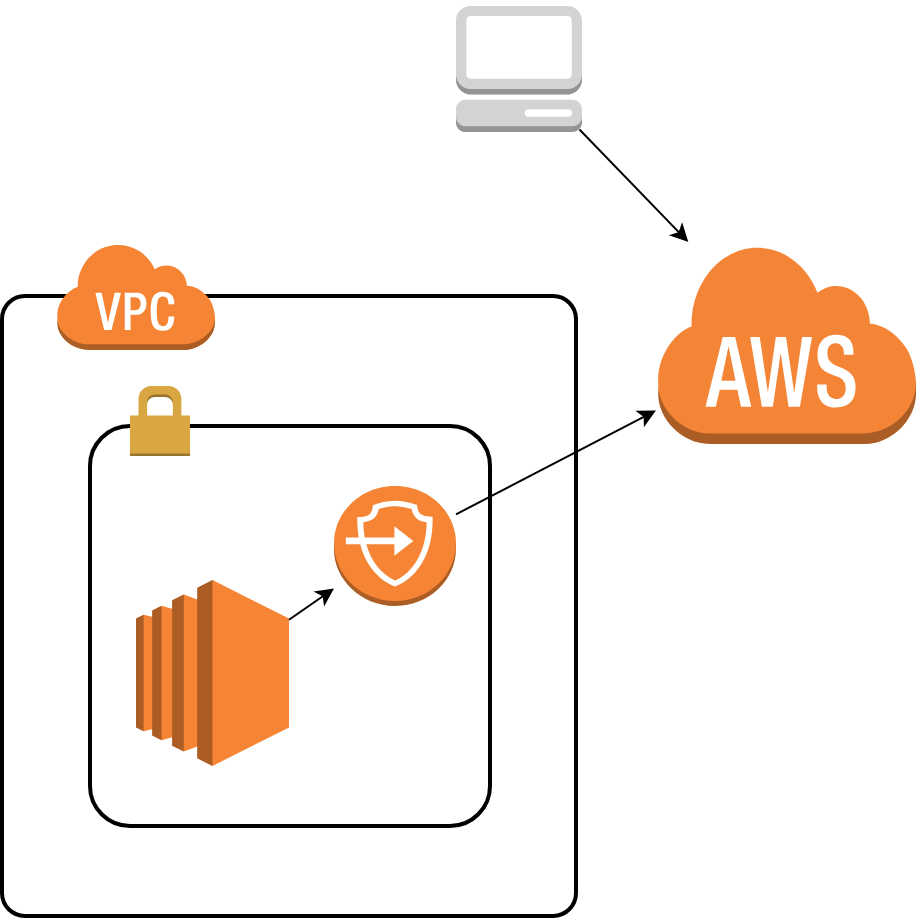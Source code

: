 <mxfile version="10.6.7" type="device"><diagram name="Page-1" id="75ae5057-2f1f-a65a-41a6-c58fb5237df7"><mxGraphModel dx="1158" dy="803" grid="1" gridSize="10" guides="1" tooltips="1" connect="1" arrows="1" fold="1" page="1" pageScale="1" pageWidth="1100" pageHeight="850" background="#ffffff" math="0" shadow="0"><root><mxCell id="0"/><mxCell id="1" parent="0"/><mxCell id="6d17579d09794128-4" value="" style="rounded=1;arcSize=4;dashed=0;strokeColor=#000000;fillColor=none;gradientColor=none;strokeWidth=2;shadow=0;comic=0;fontFamily=Verdana;fontSize=12;fontColor=#000000;html=1;" parent="1" vertex="1"><mxGeometry x="103" y="190" width="287" height="310" as="geometry"/></mxCell><mxCell id="6d17579d09794128-1" value="" style="dashed=0;html=1;shape=mxgraph.aws3.management_console;fillColor=#D2D3D3;gradientColor=none;rounded=1;shadow=0;comic=0;strokeColor=#E6E6E6;strokeWidth=6;fontFamily=Verdana;fontSize=12;fontColor=#000000;" parent="1" vertex="1"><mxGeometry x="330" y="45" width="63" height="63" as="geometry"/></mxCell><mxCell id="6d17579d09794128-5" value="" style="dashed=0;html=1;shape=mxgraph.aws3.cloud;fillColor=#F58536;gradientColor=none;dashed=0;rounded=1;shadow=0;comic=0;strokeColor=#E6E6E6;strokeWidth=6;fontFamily=Verdana;fontSize=12;fontColor=#000000;" parent="1" vertex="1"><mxGeometry x="430" y="163" width="130" height="101" as="geometry"/></mxCell><mxCell id="8xCoVzx9xXDjjTT7-kVg-1" value="" style="outlineConnect=0;dashed=0;verticalLabelPosition=bottom;verticalAlign=top;align=center;html=1;shape=mxgraph.aws3.virtual_private_cloud;fillColor=#F58534;gradientColor=none;" vertex="1" parent="1"><mxGeometry x="130" y="163" width="79.5" height="54" as="geometry"/></mxCell><mxCell id="8xCoVzx9xXDjjTT7-kVg-3" value="" style="rounded=1;arcSize=10;dashed=0;strokeColor=#000000;fillColor=none;gradientColor=none;strokeWidth=2;" vertex="1" parent="1"><mxGeometry x="147" y="255" width="200" height="200" as="geometry"/></mxCell><mxCell id="8xCoVzx9xXDjjTT7-kVg-4" value="" style="dashed=0;html=1;shape=mxgraph.aws3.permissions;fillColor=#D9A741;gradientColor=none;dashed=0;" vertex="1" parent="1"><mxGeometry x="167" y="235" width="30" height="35" as="geometry"/></mxCell><mxCell id="8xCoVzx9xXDjjTT7-kVg-5" value="" style="outlineConnect=0;dashed=0;verticalLabelPosition=bottom;verticalAlign=top;align=center;html=1;shape=mxgraph.aws3.ec2;fillColor=#F58534;gradientColor=none;" vertex="1" parent="1"><mxGeometry x="170" y="332" width="76.5" height="93" as="geometry"/></mxCell><mxCell id="8xCoVzx9xXDjjTT7-kVg-9" value="" style="endArrow=classic;html=1;exitX=0.98;exitY=0.98;exitDx=0;exitDy=0;exitPerimeter=0;" edge="1" parent="1" source="6d17579d09794128-1" target="6d17579d09794128-5"><mxGeometry width="50" height="50" relative="1" as="geometry"><mxPoint x="470" y="100" as="sourcePoint"/><mxPoint x="520" y="50" as="targetPoint"/></mxGeometry></mxCell><mxCell id="8xCoVzx9xXDjjTT7-kVg-10" value="" style="outlineConnect=0;dashed=0;verticalLabelPosition=bottom;verticalAlign=top;align=center;html=1;shape=mxgraph.aws3.endpoints;fillColor=#F58534;gradientColor=none;" vertex="1" parent="1"><mxGeometry x="269" y="285" width="61" height="60" as="geometry"/></mxCell><mxCell id="8xCoVzx9xXDjjTT7-kVg-11" value="" style="endArrow=classic;html=1;" edge="1" parent="1" source="8xCoVzx9xXDjjTT7-kVg-5" target="8xCoVzx9xXDjjTT7-kVg-10"><mxGeometry width="50" height="50" relative="1" as="geometry"><mxPoint x="500" y="390" as="sourcePoint"/><mxPoint x="550" y="340" as="targetPoint"/></mxGeometry></mxCell><mxCell id="8xCoVzx9xXDjjTT7-kVg-12" value="" style="endArrow=classic;html=1;" edge="1" parent="1" source="8xCoVzx9xXDjjTT7-kVg-10" target="6d17579d09794128-5"><mxGeometry width="50" height="50" relative="1" as="geometry"><mxPoint x="510" y="380" as="sourcePoint"/><mxPoint x="560" y="330" as="targetPoint"/></mxGeometry></mxCell></root></mxGraphModel></diagram></mxfile>
